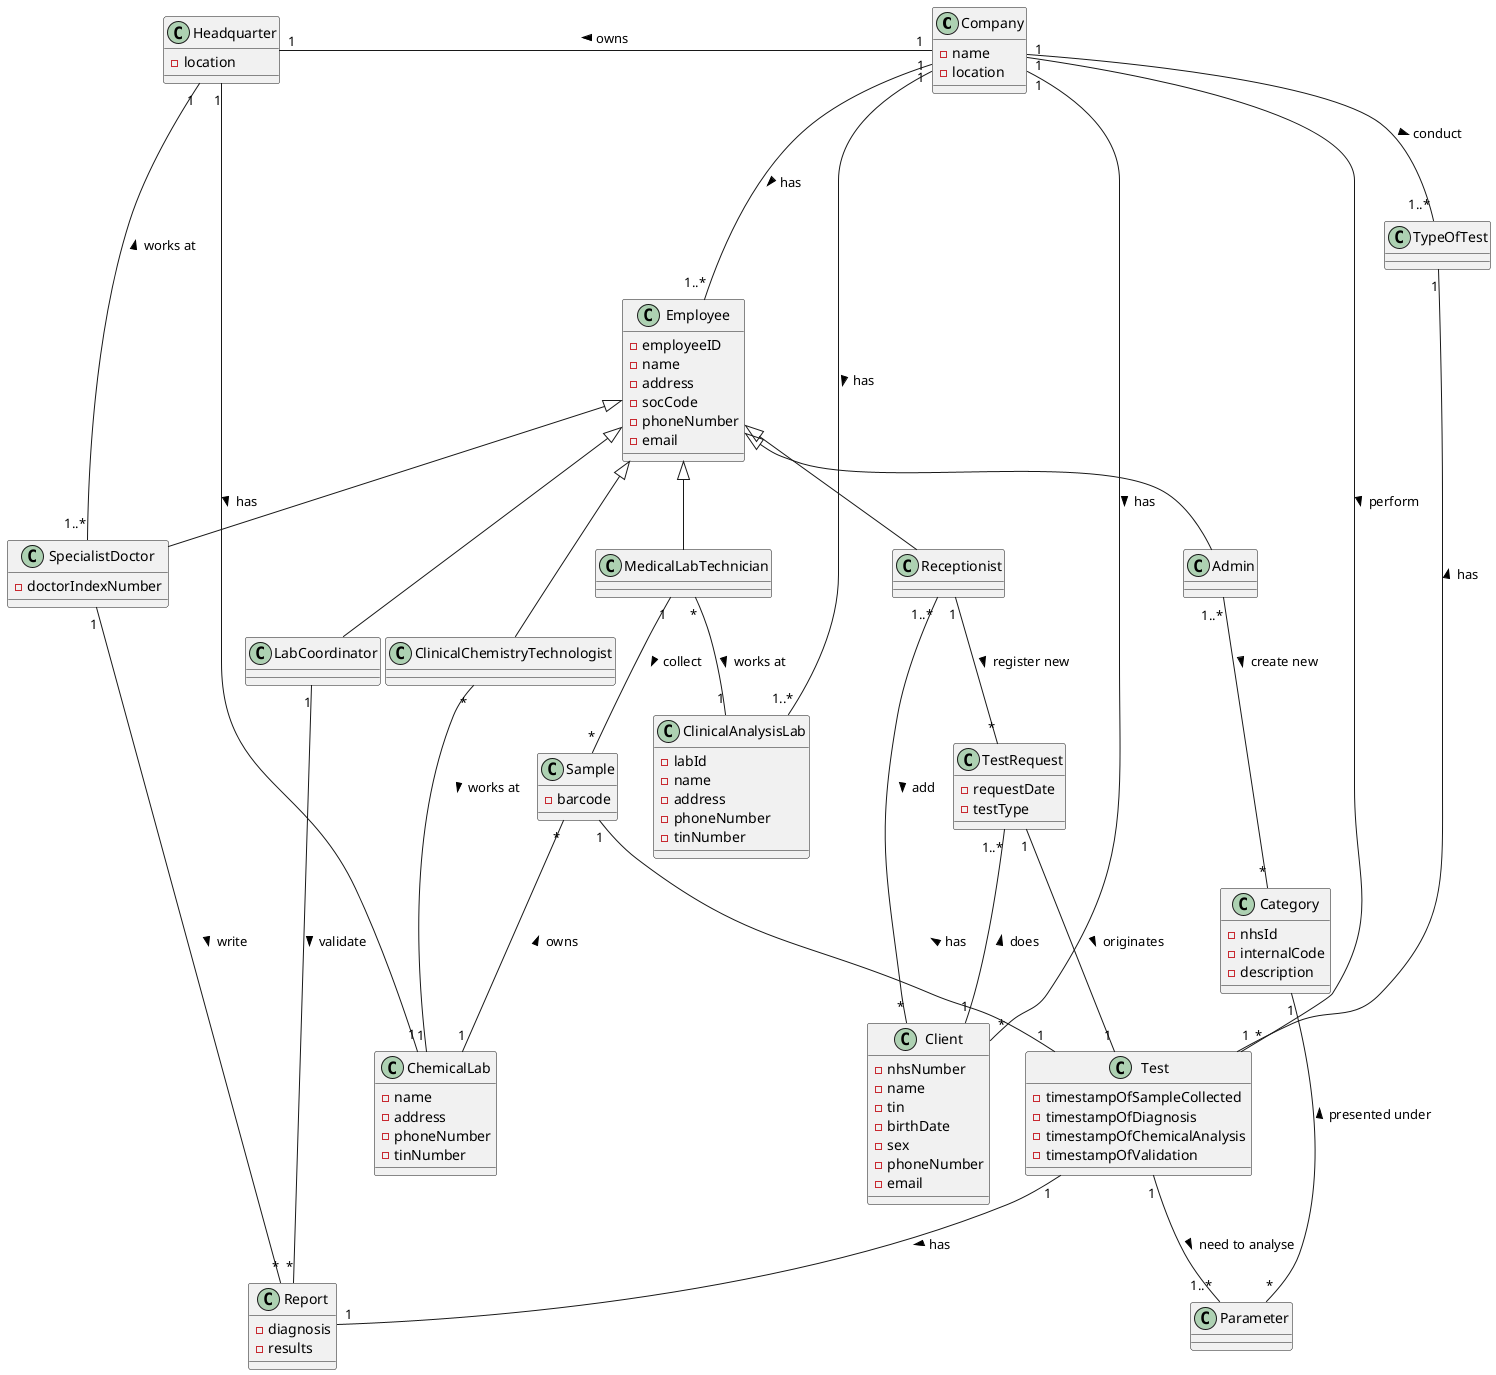@startuml
'https://plantuml.com/sequence-diagram

top to bottom direction

Company"1" --- "1..*"Employee : > has
Company"1" -- "*"Client : > has
Company"1" -- "1..*"ClinicalAnalysisLab : > has
MedicalLabTechnician"*" -- "1"ClinicalAnalysisLab : > works at
Receptionist"1" -- "*"TestRequest : > register new
Headquarter"1" -- "1"ChemicalLab : > has
Company"1" -left- "1"Headquarter : > owns
Receptionist"1..*" -- "*"Client : > add
Employee <|-- MedicalLabTechnician
Employee <|-- ClinicalChemistryTechnologist
Employee <|-- Receptionist
Employee <|-- LabCoordinator
Employee <|-- Admin
Employee <|-- SpecialistDoctor
ClinicalChemistryTechnologist"*" -- "1"ChemicalLab : > works at
Test"1" -- "1"Report : > has
MedicalLabTechnician"1" -- "*"Sample : > collect
Sample"1" -right- "1"Test : < has
Company"1" -- "1..*"TypeOfTest : > conduct
Company"1" -- "*"Test : > perform
TestRequest"1..*" -- "1""Client" : < does
SpecialistDoctor"1" -- "*"Report : > write
SpecialistDoctor"1..*" -- "1"Headquarter : > works at
Sample"*" -- "1"ChemicalLab : < owns
LabCoordinator"1" -- "*"Report : > validate
TestRequest"1" -- "1"Test : > originates
TypeOfTest"1" -- "1""Test" : < has
Admin"1..*" -- "*"Category : > create new
Category"1" -- "*"Parameter : < presented under
Test"1" -- "1..*"Parameter : > need to analyse

class Client{
-nhsNumber
-name
-tin
-birthDate
-sex
-phoneNumber
-email
}

class Sample{
-barcode
}

class Report{
-diagnosis
-results
}

class Employee{
-employeeID
-name
-address
-socCode
-phoneNumber
-email
}

class ClinicalAnalysisLab{
-labId
-name
-address
-phoneNumber
-tinNumber
}
class ChemicalLab{
-name
-address
-phoneNumber
-tinNumber
}

class TestRequest{
-requestDate
-testType
}

class Company{
-name
-location
}

class Headquarter{
-location
}

class Test{
-timestampOfSampleCollected
-timestampOfDiagnosis
-timestampOfChemicalAnalysis
-timestampOfValidation
}

class Category{
-nhsId
-internalCode
-description
}

class SpecialistDoctor{
-doctorIndexNumber
}

@enduml